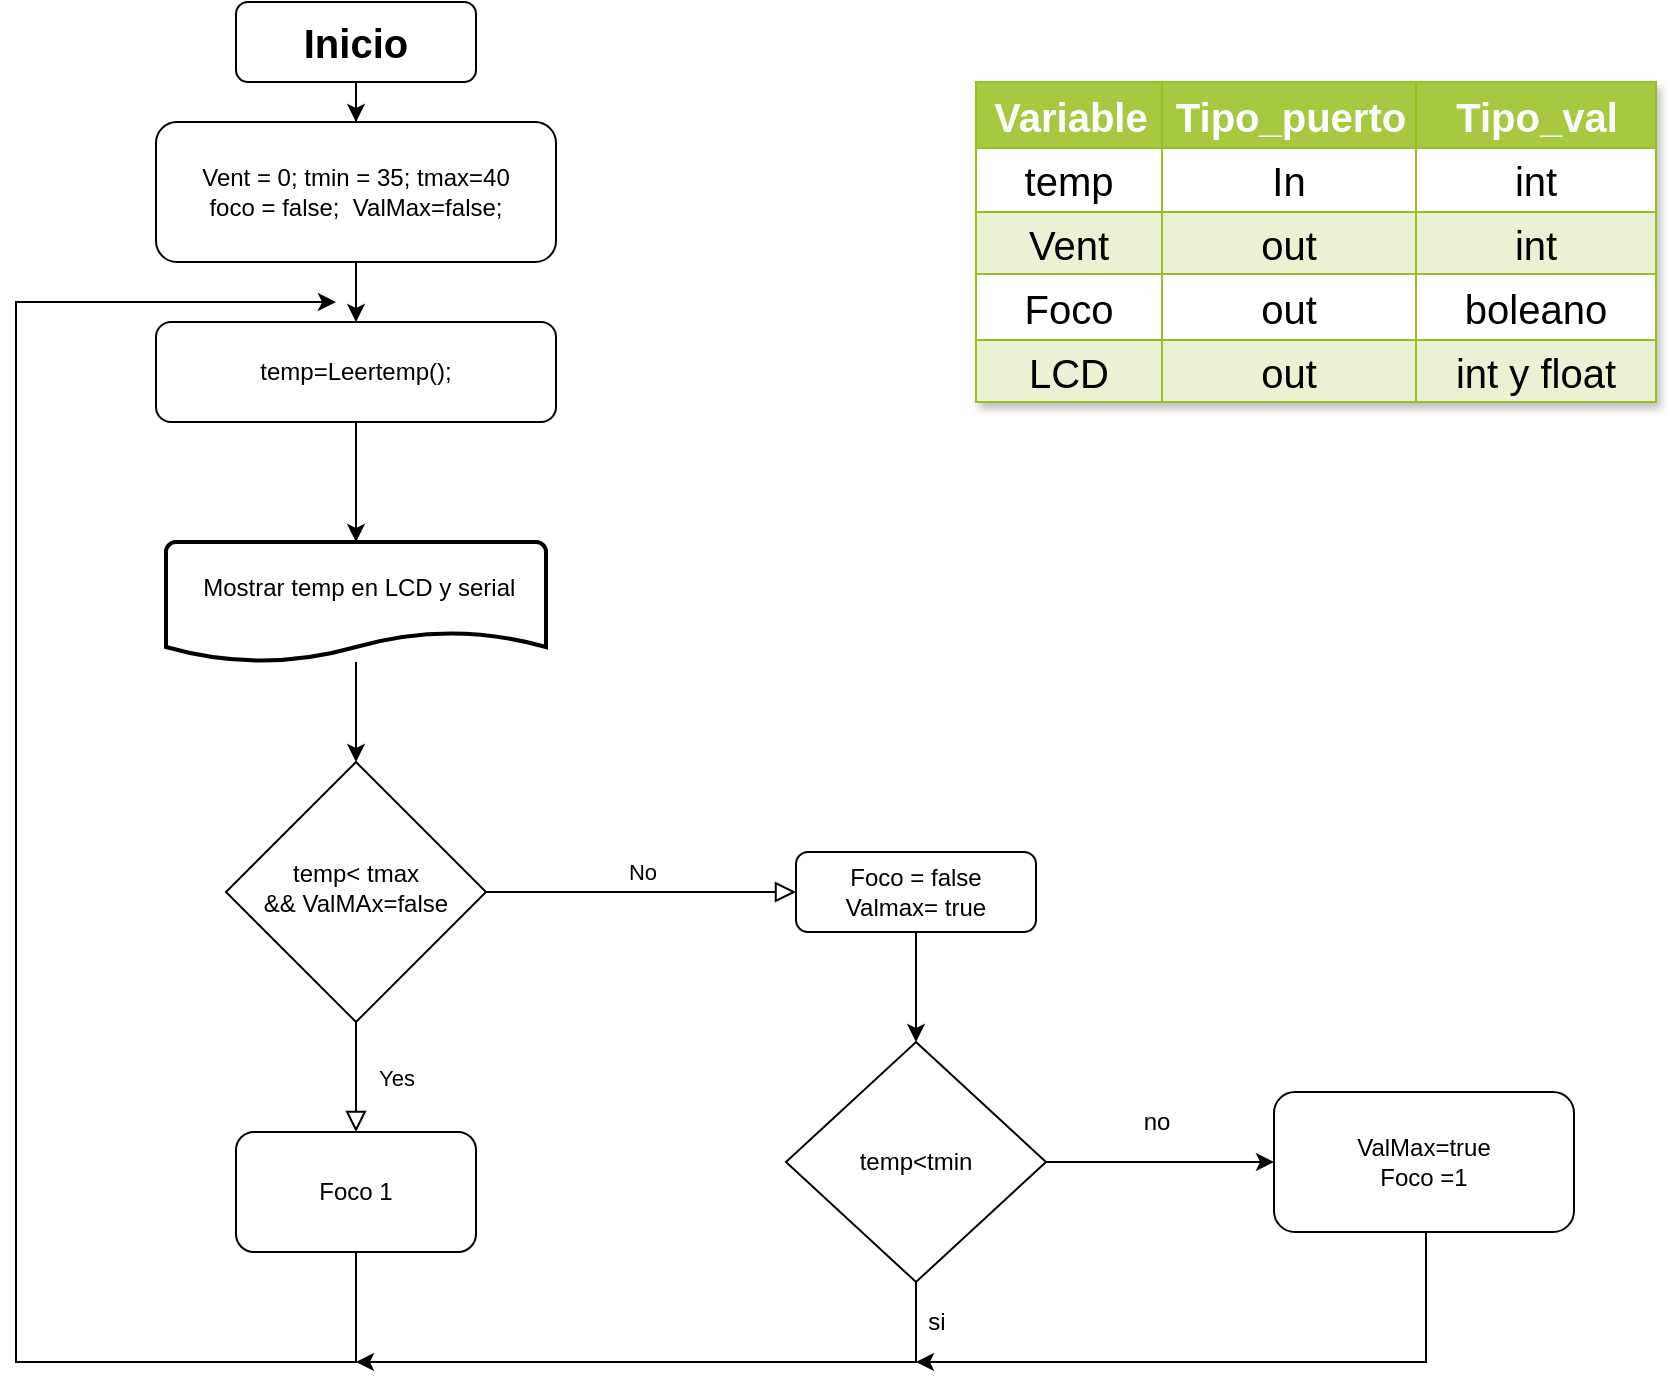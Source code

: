 <mxfile version="20.6.0" type="github">
  <diagram id="C5RBs43oDa-KdzZeNtuy" name="Page-1">
    <mxGraphModel dx="868" dy="468" grid="1" gridSize="10" guides="1" tooltips="1" connect="1" arrows="1" fold="1" page="1" pageScale="1" pageWidth="827" pageHeight="1169" math="0" shadow="0">
      <root>
        <mxCell id="WIyWlLk6GJQsqaUBKTNV-0" />
        <mxCell id="WIyWlLk6GJQsqaUBKTNV-1" parent="WIyWlLk6GJQsqaUBKTNV-0" />
        <mxCell id="6RoC8wnUZ2o8MsjhdyPu-3" value="" style="edgeStyle=orthogonalEdgeStyle;rounded=0;orthogonalLoop=1;jettySize=auto;html=1;fontSize=20;" parent="WIyWlLk6GJQsqaUBKTNV-1" source="WIyWlLk6GJQsqaUBKTNV-3" target="6RoC8wnUZ2o8MsjhdyPu-2" edge="1">
          <mxGeometry relative="1" as="geometry" />
        </mxCell>
        <mxCell id="WIyWlLk6GJQsqaUBKTNV-3" value="&lt;font style=&quot;font-size: 20px;&quot;&gt;&lt;b&gt;Inicio&lt;/b&gt;&lt;/font&gt;" style="rounded=1;whiteSpace=wrap;html=1;fontSize=12;glass=0;strokeWidth=1;shadow=0;" parent="WIyWlLk6GJQsqaUBKTNV-1" vertex="1">
          <mxGeometry x="170" y="20" width="120" height="40" as="geometry" />
        </mxCell>
        <mxCell id="WIyWlLk6GJQsqaUBKTNV-4" value="Yes" style="rounded=0;html=1;jettySize=auto;orthogonalLoop=1;fontSize=11;endArrow=block;endFill=0;endSize=8;strokeWidth=1;shadow=0;labelBackgroundColor=none;edgeStyle=orthogonalEdgeStyle;" parent="WIyWlLk6GJQsqaUBKTNV-1" source="WIyWlLk6GJQsqaUBKTNV-6" edge="1">
          <mxGeometry y="20" relative="1" as="geometry">
            <mxPoint as="offset" />
            <mxPoint x="230" y="585" as="targetPoint" />
          </mxGeometry>
        </mxCell>
        <mxCell id="WIyWlLk6GJQsqaUBKTNV-5" value="No" style="edgeStyle=orthogonalEdgeStyle;rounded=0;html=1;jettySize=auto;orthogonalLoop=1;fontSize=11;endArrow=block;endFill=0;endSize=8;strokeWidth=1;shadow=0;labelBackgroundColor=none;" parent="WIyWlLk6GJQsqaUBKTNV-1" source="WIyWlLk6GJQsqaUBKTNV-6" target="WIyWlLk6GJQsqaUBKTNV-7" edge="1">
          <mxGeometry y="10" relative="1" as="geometry">
            <mxPoint as="offset" />
          </mxGeometry>
        </mxCell>
        <mxCell id="WIyWlLk6GJQsqaUBKTNV-6" value="&lt;div&gt;temp&amp;lt; tmax&lt;/div&gt;&lt;div&gt;&amp;amp;&amp;amp; ValMAx=false&lt;br&gt;&lt;/div&gt;" style="rhombus;whiteSpace=wrap;html=1;shadow=0;fontFamily=Helvetica;fontSize=12;align=center;strokeWidth=1;spacing=6;spacingTop=-4;" parent="WIyWlLk6GJQsqaUBKTNV-1" vertex="1">
          <mxGeometry x="165" y="400" width="130" height="130" as="geometry" />
        </mxCell>
        <mxCell id="lB5Lr-dmVF4gRhl0CXEi-4" value="" style="edgeStyle=orthogonalEdgeStyle;rounded=0;orthogonalLoop=1;jettySize=auto;html=1;" edge="1" parent="WIyWlLk6GJQsqaUBKTNV-1" source="WIyWlLk6GJQsqaUBKTNV-7" target="2QSk2dZHCU5UlhM4e0q3-5">
          <mxGeometry relative="1" as="geometry" />
        </mxCell>
        <mxCell id="WIyWlLk6GJQsqaUBKTNV-7" value="&lt;div&gt;Foco = false&lt;/div&gt;&lt;div&gt;Valmax= true&lt;br&gt;&lt;/div&gt;" style="rounded=1;whiteSpace=wrap;html=1;fontSize=12;glass=0;strokeWidth=1;shadow=0;" parent="WIyWlLk6GJQsqaUBKTNV-1" vertex="1">
          <mxGeometry x="450" y="445" width="120" height="40" as="geometry" />
        </mxCell>
        <mxCell id="lB5Lr-dmVF4gRhl0CXEi-2" value="" style="edgeStyle=orthogonalEdgeStyle;rounded=0;orthogonalLoop=1;jettySize=auto;html=1;" edge="1" parent="WIyWlLk6GJQsqaUBKTNV-1" source="6RoC8wnUZ2o8MsjhdyPu-1" target="WIyWlLk6GJQsqaUBKTNV-6">
          <mxGeometry relative="1" as="geometry" />
        </mxCell>
        <mxCell id="6RoC8wnUZ2o8MsjhdyPu-1" value="&#xa;&amp;nbsp;Mostrar temp en LCD y serial &#xa;&#xa;" style="strokeWidth=2;html=1;shape=mxgraph.flowchart.document2;whiteSpace=wrap;size=0.25;" parent="WIyWlLk6GJQsqaUBKTNV-1" vertex="1">
          <mxGeometry x="135" y="290" width="190" height="60" as="geometry" />
        </mxCell>
        <mxCell id="2QSk2dZHCU5UlhM4e0q3-2" value="" style="edgeStyle=orthogonalEdgeStyle;rounded=0;orthogonalLoop=1;jettySize=auto;html=1;" parent="WIyWlLk6GJQsqaUBKTNV-1" source="6RoC8wnUZ2o8MsjhdyPu-2" target="2QSk2dZHCU5UlhM4e0q3-0" edge="1">
          <mxGeometry relative="1" as="geometry" />
        </mxCell>
        <mxCell id="6RoC8wnUZ2o8MsjhdyPu-2" value="&lt;div&gt;Vent = 0; tmin = 35; tmax=40 &lt;br&gt;&lt;/div&gt;&lt;div&gt;foco = false;&amp;nbsp; ValMax=false;&lt;br&gt;&lt;/div&gt;" style="rounded=1;whiteSpace=wrap;html=1;" parent="WIyWlLk6GJQsqaUBKTNV-1" vertex="1">
          <mxGeometry x="130" y="80" width="200" height="70" as="geometry" />
        </mxCell>
        <mxCell id="6RoC8wnUZ2o8MsjhdyPu-4" value="Assets" style="childLayout=tableLayout;recursiveResize=0;strokeColor=#98bf21;fillColor=#A7C942;shadow=1;fontSize=20;" parent="WIyWlLk6GJQsqaUBKTNV-1" vertex="1">
          <mxGeometry x="540" y="60" width="340" height="160" as="geometry" />
        </mxCell>
        <mxCell id="6RoC8wnUZ2o8MsjhdyPu-5" style="shape=tableRow;horizontal=0;startSize=0;swimlaneHead=0;swimlaneBody=0;top=0;left=0;bottom=0;right=0;dropTarget=0;collapsible=0;recursiveResize=0;expand=0;fontStyle=0;strokeColor=inherit;fillColor=#ffffff;fontSize=20;" parent="6RoC8wnUZ2o8MsjhdyPu-4" vertex="1">
          <mxGeometry width="340" height="33" as="geometry" />
        </mxCell>
        <mxCell id="6RoC8wnUZ2o8MsjhdyPu-6" value="Variable" style="connectable=0;recursiveResize=0;strokeColor=inherit;fillColor=#A7C942;align=center;fontStyle=1;fontColor=#FFFFFF;html=1;fontSize=20;" parent="6RoC8wnUZ2o8MsjhdyPu-5" vertex="1">
          <mxGeometry width="93" height="33" as="geometry">
            <mxRectangle width="93" height="33" as="alternateBounds" />
          </mxGeometry>
        </mxCell>
        <mxCell id="6RoC8wnUZ2o8MsjhdyPu-7" value="Tipo_puerto" style="connectable=0;recursiveResize=0;strokeColor=inherit;fillColor=#A7C942;align=center;fontStyle=1;fontColor=#FFFFFF;html=1;fontSize=20;" parent="6RoC8wnUZ2o8MsjhdyPu-5" vertex="1">
          <mxGeometry x="93" width="127" height="33" as="geometry">
            <mxRectangle width="127" height="33" as="alternateBounds" />
          </mxGeometry>
        </mxCell>
        <mxCell id="6RoC8wnUZ2o8MsjhdyPu-8" value="Tipo_val" style="connectable=0;recursiveResize=0;strokeColor=inherit;fillColor=#A7C942;align=center;fontStyle=1;fontColor=#FFFFFF;html=1;fontSize=20;" parent="6RoC8wnUZ2o8MsjhdyPu-5" vertex="1">
          <mxGeometry x="220" width="120" height="33" as="geometry">
            <mxRectangle width="120" height="33" as="alternateBounds" />
          </mxGeometry>
        </mxCell>
        <mxCell id="6RoC8wnUZ2o8MsjhdyPu-9" value="" style="shape=tableRow;horizontal=0;startSize=0;swimlaneHead=0;swimlaneBody=0;top=0;left=0;bottom=0;right=0;dropTarget=0;collapsible=0;recursiveResize=0;expand=0;fontStyle=0;strokeColor=inherit;fillColor=#ffffff;fontSize=20;" parent="6RoC8wnUZ2o8MsjhdyPu-4" vertex="1">
          <mxGeometry y="33" width="340" height="32" as="geometry" />
        </mxCell>
        <mxCell id="6RoC8wnUZ2o8MsjhdyPu-10" value="temp" style="connectable=0;recursiveResize=0;strokeColor=inherit;fillColor=inherit;align=center;whiteSpace=wrap;html=1;fontSize=20;" parent="6RoC8wnUZ2o8MsjhdyPu-9" vertex="1">
          <mxGeometry width="93" height="32" as="geometry">
            <mxRectangle width="93" height="32" as="alternateBounds" />
          </mxGeometry>
        </mxCell>
        <mxCell id="6RoC8wnUZ2o8MsjhdyPu-11" value="In" style="connectable=0;recursiveResize=0;strokeColor=inherit;fillColor=inherit;align=center;whiteSpace=wrap;html=1;fontSize=20;" parent="6RoC8wnUZ2o8MsjhdyPu-9" vertex="1">
          <mxGeometry x="93" width="127" height="32" as="geometry">
            <mxRectangle width="127" height="32" as="alternateBounds" />
          </mxGeometry>
        </mxCell>
        <mxCell id="6RoC8wnUZ2o8MsjhdyPu-12" value="int" style="connectable=0;recursiveResize=0;strokeColor=inherit;fillColor=inherit;align=center;whiteSpace=wrap;html=1;fontSize=20;" parent="6RoC8wnUZ2o8MsjhdyPu-9" vertex="1">
          <mxGeometry x="220" width="120" height="32" as="geometry">
            <mxRectangle width="120" height="32" as="alternateBounds" />
          </mxGeometry>
        </mxCell>
        <mxCell id="6RoC8wnUZ2o8MsjhdyPu-13" value="" style="shape=tableRow;horizontal=0;startSize=0;swimlaneHead=0;swimlaneBody=0;top=0;left=0;bottom=0;right=0;dropTarget=0;collapsible=0;recursiveResize=0;expand=0;fontStyle=1;strokeColor=inherit;fillColor=#EAF2D3;fontSize=20;" parent="6RoC8wnUZ2o8MsjhdyPu-4" vertex="1">
          <mxGeometry y="65" width="340" height="31" as="geometry" />
        </mxCell>
        <mxCell id="6RoC8wnUZ2o8MsjhdyPu-14" value="Vent" style="connectable=0;recursiveResize=0;strokeColor=inherit;fillColor=inherit;whiteSpace=wrap;html=1;fontSize=20;" parent="6RoC8wnUZ2o8MsjhdyPu-13" vertex="1">
          <mxGeometry width="93" height="31" as="geometry">
            <mxRectangle width="93" height="31" as="alternateBounds" />
          </mxGeometry>
        </mxCell>
        <mxCell id="6RoC8wnUZ2o8MsjhdyPu-15" value="out" style="connectable=0;recursiveResize=0;strokeColor=inherit;fillColor=inherit;whiteSpace=wrap;html=1;fontSize=20;" parent="6RoC8wnUZ2o8MsjhdyPu-13" vertex="1">
          <mxGeometry x="93" width="127" height="31" as="geometry">
            <mxRectangle width="127" height="31" as="alternateBounds" />
          </mxGeometry>
        </mxCell>
        <mxCell id="6RoC8wnUZ2o8MsjhdyPu-16" value="int" style="connectable=0;recursiveResize=0;strokeColor=inherit;fillColor=inherit;whiteSpace=wrap;html=1;fontSize=20;" parent="6RoC8wnUZ2o8MsjhdyPu-13" vertex="1">
          <mxGeometry x="220" width="120" height="31" as="geometry">
            <mxRectangle width="120" height="31" as="alternateBounds" />
          </mxGeometry>
        </mxCell>
        <mxCell id="6RoC8wnUZ2o8MsjhdyPu-17" value="" style="shape=tableRow;horizontal=0;startSize=0;swimlaneHead=0;swimlaneBody=0;top=0;left=0;bottom=0;right=0;dropTarget=0;collapsible=0;recursiveResize=0;expand=0;fontStyle=0;strokeColor=inherit;fillColor=#ffffff;fontSize=20;" parent="6RoC8wnUZ2o8MsjhdyPu-4" vertex="1">
          <mxGeometry y="96" width="340" height="33" as="geometry" />
        </mxCell>
        <mxCell id="6RoC8wnUZ2o8MsjhdyPu-18" value="Foco" style="connectable=0;recursiveResize=0;strokeColor=inherit;fillColor=inherit;fontStyle=0;align=center;whiteSpace=wrap;html=1;fontSize=20;" parent="6RoC8wnUZ2o8MsjhdyPu-17" vertex="1">
          <mxGeometry width="93" height="33" as="geometry">
            <mxRectangle width="93" height="33" as="alternateBounds" />
          </mxGeometry>
        </mxCell>
        <mxCell id="6RoC8wnUZ2o8MsjhdyPu-19" value="out" style="connectable=0;recursiveResize=0;strokeColor=inherit;fillColor=inherit;fontStyle=0;align=center;whiteSpace=wrap;html=1;fontSize=20;" parent="6RoC8wnUZ2o8MsjhdyPu-17" vertex="1">
          <mxGeometry x="93" width="127" height="33" as="geometry">
            <mxRectangle width="127" height="33" as="alternateBounds" />
          </mxGeometry>
        </mxCell>
        <mxCell id="6RoC8wnUZ2o8MsjhdyPu-20" value="boleano" style="connectable=0;recursiveResize=0;strokeColor=inherit;fillColor=inherit;fontStyle=0;align=center;whiteSpace=wrap;html=1;fontSize=20;" parent="6RoC8wnUZ2o8MsjhdyPu-17" vertex="1">
          <mxGeometry x="220" width="120" height="33" as="geometry">
            <mxRectangle width="120" height="33" as="alternateBounds" />
          </mxGeometry>
        </mxCell>
        <mxCell id="6RoC8wnUZ2o8MsjhdyPu-21" value="" style="shape=tableRow;horizontal=0;startSize=0;swimlaneHead=0;swimlaneBody=0;top=0;left=0;bottom=0;right=0;dropTarget=0;collapsible=0;recursiveResize=0;expand=0;fontStyle=1;strokeColor=inherit;fillColor=#EAF2D3;fontSize=20;" parent="6RoC8wnUZ2o8MsjhdyPu-4" vertex="1">
          <mxGeometry y="129" width="340" height="31" as="geometry" />
        </mxCell>
        <mxCell id="6RoC8wnUZ2o8MsjhdyPu-22" value="LCD" style="connectable=0;recursiveResize=0;strokeColor=inherit;fillColor=inherit;whiteSpace=wrap;html=1;fontSize=20;" parent="6RoC8wnUZ2o8MsjhdyPu-21" vertex="1">
          <mxGeometry width="93" height="31" as="geometry">
            <mxRectangle width="93" height="31" as="alternateBounds" />
          </mxGeometry>
        </mxCell>
        <mxCell id="6RoC8wnUZ2o8MsjhdyPu-23" value="out" style="connectable=0;recursiveResize=0;strokeColor=inherit;fillColor=inherit;whiteSpace=wrap;html=1;fontSize=20;" parent="6RoC8wnUZ2o8MsjhdyPu-21" vertex="1">
          <mxGeometry x="93" width="127" height="31" as="geometry">
            <mxRectangle width="127" height="31" as="alternateBounds" />
          </mxGeometry>
        </mxCell>
        <mxCell id="6RoC8wnUZ2o8MsjhdyPu-24" value="int y float" style="connectable=0;recursiveResize=0;strokeColor=inherit;fillColor=inherit;whiteSpace=wrap;html=1;fontSize=20;" parent="6RoC8wnUZ2o8MsjhdyPu-21" vertex="1">
          <mxGeometry x="220" width="120" height="31" as="geometry">
            <mxRectangle width="120" height="31" as="alternateBounds" />
          </mxGeometry>
        </mxCell>
        <mxCell id="lB5Lr-dmVF4gRhl0CXEi-1" value="" style="edgeStyle=orthogonalEdgeStyle;rounded=0;orthogonalLoop=1;jettySize=auto;html=1;" edge="1" parent="WIyWlLk6GJQsqaUBKTNV-1" source="2QSk2dZHCU5UlhM4e0q3-0" target="6RoC8wnUZ2o8MsjhdyPu-1">
          <mxGeometry relative="1" as="geometry" />
        </mxCell>
        <mxCell id="2QSk2dZHCU5UlhM4e0q3-0" value="temp=Leertemp();" style="rounded=1;whiteSpace=wrap;html=1;" parent="WIyWlLk6GJQsqaUBKTNV-1" vertex="1">
          <mxGeometry x="130" y="180" width="200" height="50" as="geometry" />
        </mxCell>
        <mxCell id="lB5Lr-dmVF4gRhl0CXEi-6" value="" style="edgeStyle=orthogonalEdgeStyle;rounded=0;orthogonalLoop=1;jettySize=auto;html=1;" edge="1" parent="WIyWlLk6GJQsqaUBKTNV-1" source="2QSk2dZHCU5UlhM4e0q3-5" target="lB5Lr-dmVF4gRhl0CXEi-5">
          <mxGeometry relative="1" as="geometry" />
        </mxCell>
        <mxCell id="lB5Lr-dmVF4gRhl0CXEi-14" style="edgeStyle=orthogonalEdgeStyle;rounded=0;orthogonalLoop=1;jettySize=auto;html=1;" edge="1" parent="WIyWlLk6GJQsqaUBKTNV-1" source="2QSk2dZHCU5UlhM4e0q3-5">
          <mxGeometry relative="1" as="geometry">
            <mxPoint x="230" y="700" as="targetPoint" />
            <Array as="points">
              <mxPoint x="510" y="700" />
            </Array>
          </mxGeometry>
        </mxCell>
        <mxCell id="2QSk2dZHCU5UlhM4e0q3-5" value="temp&amp;lt;tmin" style="rhombus;whiteSpace=wrap;html=1;" parent="WIyWlLk6GJQsqaUBKTNV-1" vertex="1">
          <mxGeometry x="445" y="540" width="130" height="120" as="geometry" />
        </mxCell>
        <mxCell id="lB5Lr-dmVF4gRhl0CXEi-8" style="edgeStyle=orthogonalEdgeStyle;rounded=0;orthogonalLoop=1;jettySize=auto;html=1;" edge="1" parent="WIyWlLk6GJQsqaUBKTNV-1" source="lB5Lr-dmVF4gRhl0CXEi-3">
          <mxGeometry relative="1" as="geometry">
            <mxPoint x="220" y="170" as="targetPoint" />
            <Array as="points">
              <mxPoint x="230" y="700" />
              <mxPoint x="60" y="700" />
              <mxPoint x="60" y="170" />
            </Array>
          </mxGeometry>
        </mxCell>
        <mxCell id="lB5Lr-dmVF4gRhl0CXEi-3" value="Foco 1" style="rounded=1;whiteSpace=wrap;html=1;" vertex="1" parent="WIyWlLk6GJQsqaUBKTNV-1">
          <mxGeometry x="170" y="585" width="120" height="60" as="geometry" />
        </mxCell>
        <mxCell id="lB5Lr-dmVF4gRhl0CXEi-16" value="" style="edgeStyle=orthogonalEdgeStyle;rounded=0;orthogonalLoop=1;jettySize=auto;html=1;" edge="1" parent="WIyWlLk6GJQsqaUBKTNV-1" source="lB5Lr-dmVF4gRhl0CXEi-5">
          <mxGeometry relative="1" as="geometry">
            <mxPoint x="510" y="700" as="targetPoint" />
            <Array as="points">
              <mxPoint x="765" y="700" />
            </Array>
          </mxGeometry>
        </mxCell>
        <mxCell id="lB5Lr-dmVF4gRhl0CXEi-5" value="&lt;div&gt;ValMax=true&lt;/div&gt;&lt;div&gt;Foco =1&lt;br&gt;&lt;/div&gt;" style="rounded=1;whiteSpace=wrap;html=1;" vertex="1" parent="WIyWlLk6GJQsqaUBKTNV-1">
          <mxGeometry x="689" y="565" width="150" height="70" as="geometry" />
        </mxCell>
        <mxCell id="lB5Lr-dmVF4gRhl0CXEi-17" value="no" style="text;html=1;align=center;verticalAlign=middle;resizable=0;points=[];autosize=1;strokeColor=none;fillColor=none;" vertex="1" parent="WIyWlLk6GJQsqaUBKTNV-1">
          <mxGeometry x="610" y="565" width="40" height="30" as="geometry" />
        </mxCell>
        <mxCell id="lB5Lr-dmVF4gRhl0CXEi-18" value="si" style="text;html=1;align=center;verticalAlign=middle;resizable=0;points=[];autosize=1;strokeColor=none;fillColor=none;" vertex="1" parent="WIyWlLk6GJQsqaUBKTNV-1">
          <mxGeometry x="505" y="665" width="30" height="30" as="geometry" />
        </mxCell>
      </root>
    </mxGraphModel>
  </diagram>
</mxfile>
